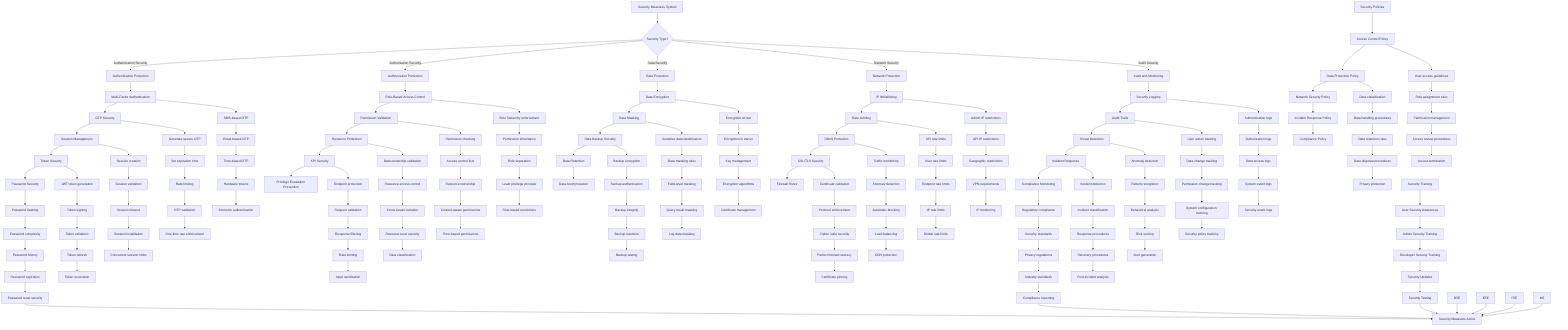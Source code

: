 %% Security Measures and Protection Systems
%% View at https://mermaid.live
flowchart TD
  A[Security Measures System] --> B{Security Type?}
  B -->|Authentication Security| C[Authentication Protection]
  B -->|Authorization Security| D[Authorization Protection]
  B -->|Data Security| E[Data Protection]
  B -->|Network Security| F[Network Protection]
  B -->|Audit Security| G[Audit and Monitoring]
  
  %% Authentication Security
  C --> C1[Multi-Factor Authentication]
  C1 --> C2[OTP Security]
  C2 --> C3[Session Management]
  C3 --> C4[Token Security]
  C4 --> C5[Password Security]
  
  %% Multi-Factor Authentication
  C1 --> C1A[SMS-based OTP]
  C1A --> C1B[Email-based OTP]
  C1B --> C1C[Time-based OTP]
  C1C --> C1D[Hardware tokens]
  C1D --> C1E[Biometric authentication]
  
  %% OTP Security
  C2 --> C2A[Generate secure OTP]
  C2A --> C2B[Set expiration time]
  C2B --> C2C[Rate limiting]
  C2C --> C2D[OTP validation]
  C2D --> C2E[One-time use enforcement]
  
  %% Session Management
  C3 --> C3A[Session creation]
  C3A --> C3B[Session validation]
  C3B --> C3C[Session timeout]
  C3C --> C3D[Session invalidation]
  C3D --> C3E[Concurrent session limits]
  
  %% Token Security
  C4 --> C4A[JWT token generation]
  C4A --> C4B[Token signing]
  C4B --> C4C[Token validation]
  C4C --> C4D[Token refresh]
  C4D --> C4E[Token revocation]
  
  %% Password Security
  C5 --> C5A[Password hashing]
  C5A --> C5B[Password complexity]
  C5B --> C5C[Password history]
  C5C --> C5D[Password expiration]
  C5D --> C5E[Password reset security]
  
  %% Authorization Security
  D --> D1[Role-Based Access Control]
  D1 --> D2[Permission Validation]
  D2 --> D3[Resource Protection]
  D3 --> D4[API Security]
  D4 --> D5[Privilege Escalation Prevention]
  
  %% RBAC Security
  D1 --> D1A[Role hierarchy enforcement]
  D1A --> D1B[Permission inheritance]
  D1B --> D1C[Role separation]
  D1C --> D1D[Least privilege principle]
  D1D --> D1E[Role-based restrictions]
  
  %% Permission Validation
  D2 --> D2A[Permission checking]
  D2A --> D2B[Access control lists]
  D2B --> D2C[Resource ownership]
  D2C --> D2D[Context-aware permissions]
  D2D --> D2E[Time-based permissions]
  
  %% Resource Protection
  D3 --> D3A[Data ownership validation]
  D3A --> D3B[Resource access control]
  D3B --> D3C[Cross-tenant isolation]
  D3C --> D3D[Resource-level security]
  D3D --> D3E[Data classification]
  
  %% API Security
  D4 --> D4A[Endpoint protection]
  D4A --> D4B[Request validation]
  D4B --> D4C[Response filtering]
  D4C --> D4D[Rate limiting]
  D4D --> D4E[Input sanitization]
  
  %% Data Security
  E --> E1[Data Encryption]
  E1 --> E2[Data Masking]
  E2 --> E3[Data Backup Security]
  E3 --> E4[Data Retention]
  E4 --> E5[Data Anonymization]
  
  %% Data Encryption
  E1 --> E1A[Encryption at rest]
  E1A --> E1B[Encryption in transit]
  E1B --> E1C[Key management]
  E1C --> E1D[Encryption algorithms]
  E1D --> E1E[Certificate management]
  
  %% Data Masking
  E2 --> E2A[Sensitive data identification]
  E2A --> E2B[Data masking rules]
  E2B --> E2C[Field-level masking]
  E2C --> E2D[Query result masking]
  E2D --> E2E[Log data masking]
  
  %% Data Backup Security
  E3 --> E3A[Backup encryption]
  E3A --> E3B[Backup authentication]
  E3B --> E3C[Backup integrity]
  E3C --> E3D[Backup retention]
  E3D --> E3E[Backup testing]
  
  %% Network Security
  F --> F1[IP Whitelisting]
  F1 --> F2[Rate Limiting]
  F2 --> F3[DDoS Protection]
  F3 --> F4[SSL/TLS Security]
  F4 --> F5[Firewall Rules]
  
  %% IP Whitelisting
  F1 --> F1A[Admin IP restrictions]
  F1A --> F1B[API IP restrictions]
  F1B --> F1C[Geographic restrictions]
  F1C --> F1D[VPN requirements]
  F1D --> F1E[IP monitoring]
  
  %% Rate Limiting
  F2 --> F2A[API rate limits]
  F2A --> F2B[User rate limits]
  F2B --> F2C[Endpoint rate limits]
  F2C --> F2D[IP rate limits]
  F2D --> F2E[Global rate limits]
  
  %% DDoS Protection
  F3 --> F3A[Traffic monitoring]
  F3A --> F3B[Anomaly detection]
  F3B --> F3C[Automatic blocking]
  F3C --> F3D[Load balancing]
  F3D --> F3E[CDN protection]
  
  %% SSL/TLS Security
  F4 --> F4A[Certificate validation]
  F4A --> F4B[Protocol enforcement]
  F4B --> F4C[Cipher suite security]
  F4C --> F4D[Perfect forward secrecy]
  F4D --> F4E[Certificate pinning]
  
  %% Audit and Monitoring
  G --> G1[Security Logging]
  G1 --> G2[Audit Trails]
  G2 --> G3[Threat Detection]
  G3 --> G4[Incident Response]
  G4 --> G5[Compliance Monitoring]
  
  %% Security Logging
  G1 --> G1A[Authentication logs]
  G1A --> G1B[Authorization logs]
  G1B --> G1C[Data access logs]
  G1C --> G1D[System event logs]
  G1D --> G1E[Security event logs]
  
  %% Audit Trails
  G2 --> G2A[User action tracking]
  G2A --> G2B[Data change tracking]
  G2B --> G2C[Permission change tracking]
  G2C --> G2D[System configuration tracking]
  G2D --> G2E[Security policy tracking]
  
  %% Threat Detection
  G3 --> G3A[Anomaly detection]
  G3A --> G3B[Pattern recognition]
  G3B --> G3C[Behavioral analysis]
  G3C --> G3D[Risk scoring]
  G3D --> G3E[Alert generation]
  
  %% Incident Response
  G4 --> G4A[Incident detection]
  G4A --> G4B[Incident classification]
  G4B --> G4C[Response procedures]
  G4C --> G4D[Recovery procedures]
  G4D --> G4E[Post-incident analysis]
  
  %% Compliance Monitoring
  G5 --> G5A[Regulatory compliance]
  G5A --> G5B[Security standards]
  G5B --> G5C[Privacy regulations]
  G5C --> G5D[Industry standards]
  G5D --> G5E[Compliance reporting]
  
  %% Security Policies
  H[Security Policies] --> I[Access Control Policy]
  I --> J[Data Protection Policy]
  J --> K[Network Security Policy]
  K --> L[Incident Response Policy]
  L --> M[Compliance Policy]
  
  %% Access Control Policy
  I --> I1[User access guidelines]
  I1 --> I2[Role assignment rules]
  I2 --> I3[Permission management]
  I3 --> I4[Access review procedures]
  I4 --> I5[Access termination]
  
  %% Data Protection Policy
  J --> J1[Data classification]
  J1 --> J2[Data handling procedures]
  J2 --> J3[Data retention rules]
  J3 --> J4[Data disposal procedures]
  J4 --> J5[Privacy protection]
  
  %% Security Training
  N[Security Training] --> O[User Security Awareness]
  O --> P[Admin Security Training]
  P --> Q[Developer Security Training]
  Q --> R[Security Updates]
  R --> S[Security Testing]
  
  %% End points
  C5E --> T[Security Measures Active]
  D5E --> T
  E5E --> T
  F5E --> T
  G5E --> T
  M5 --> T
  S --> T